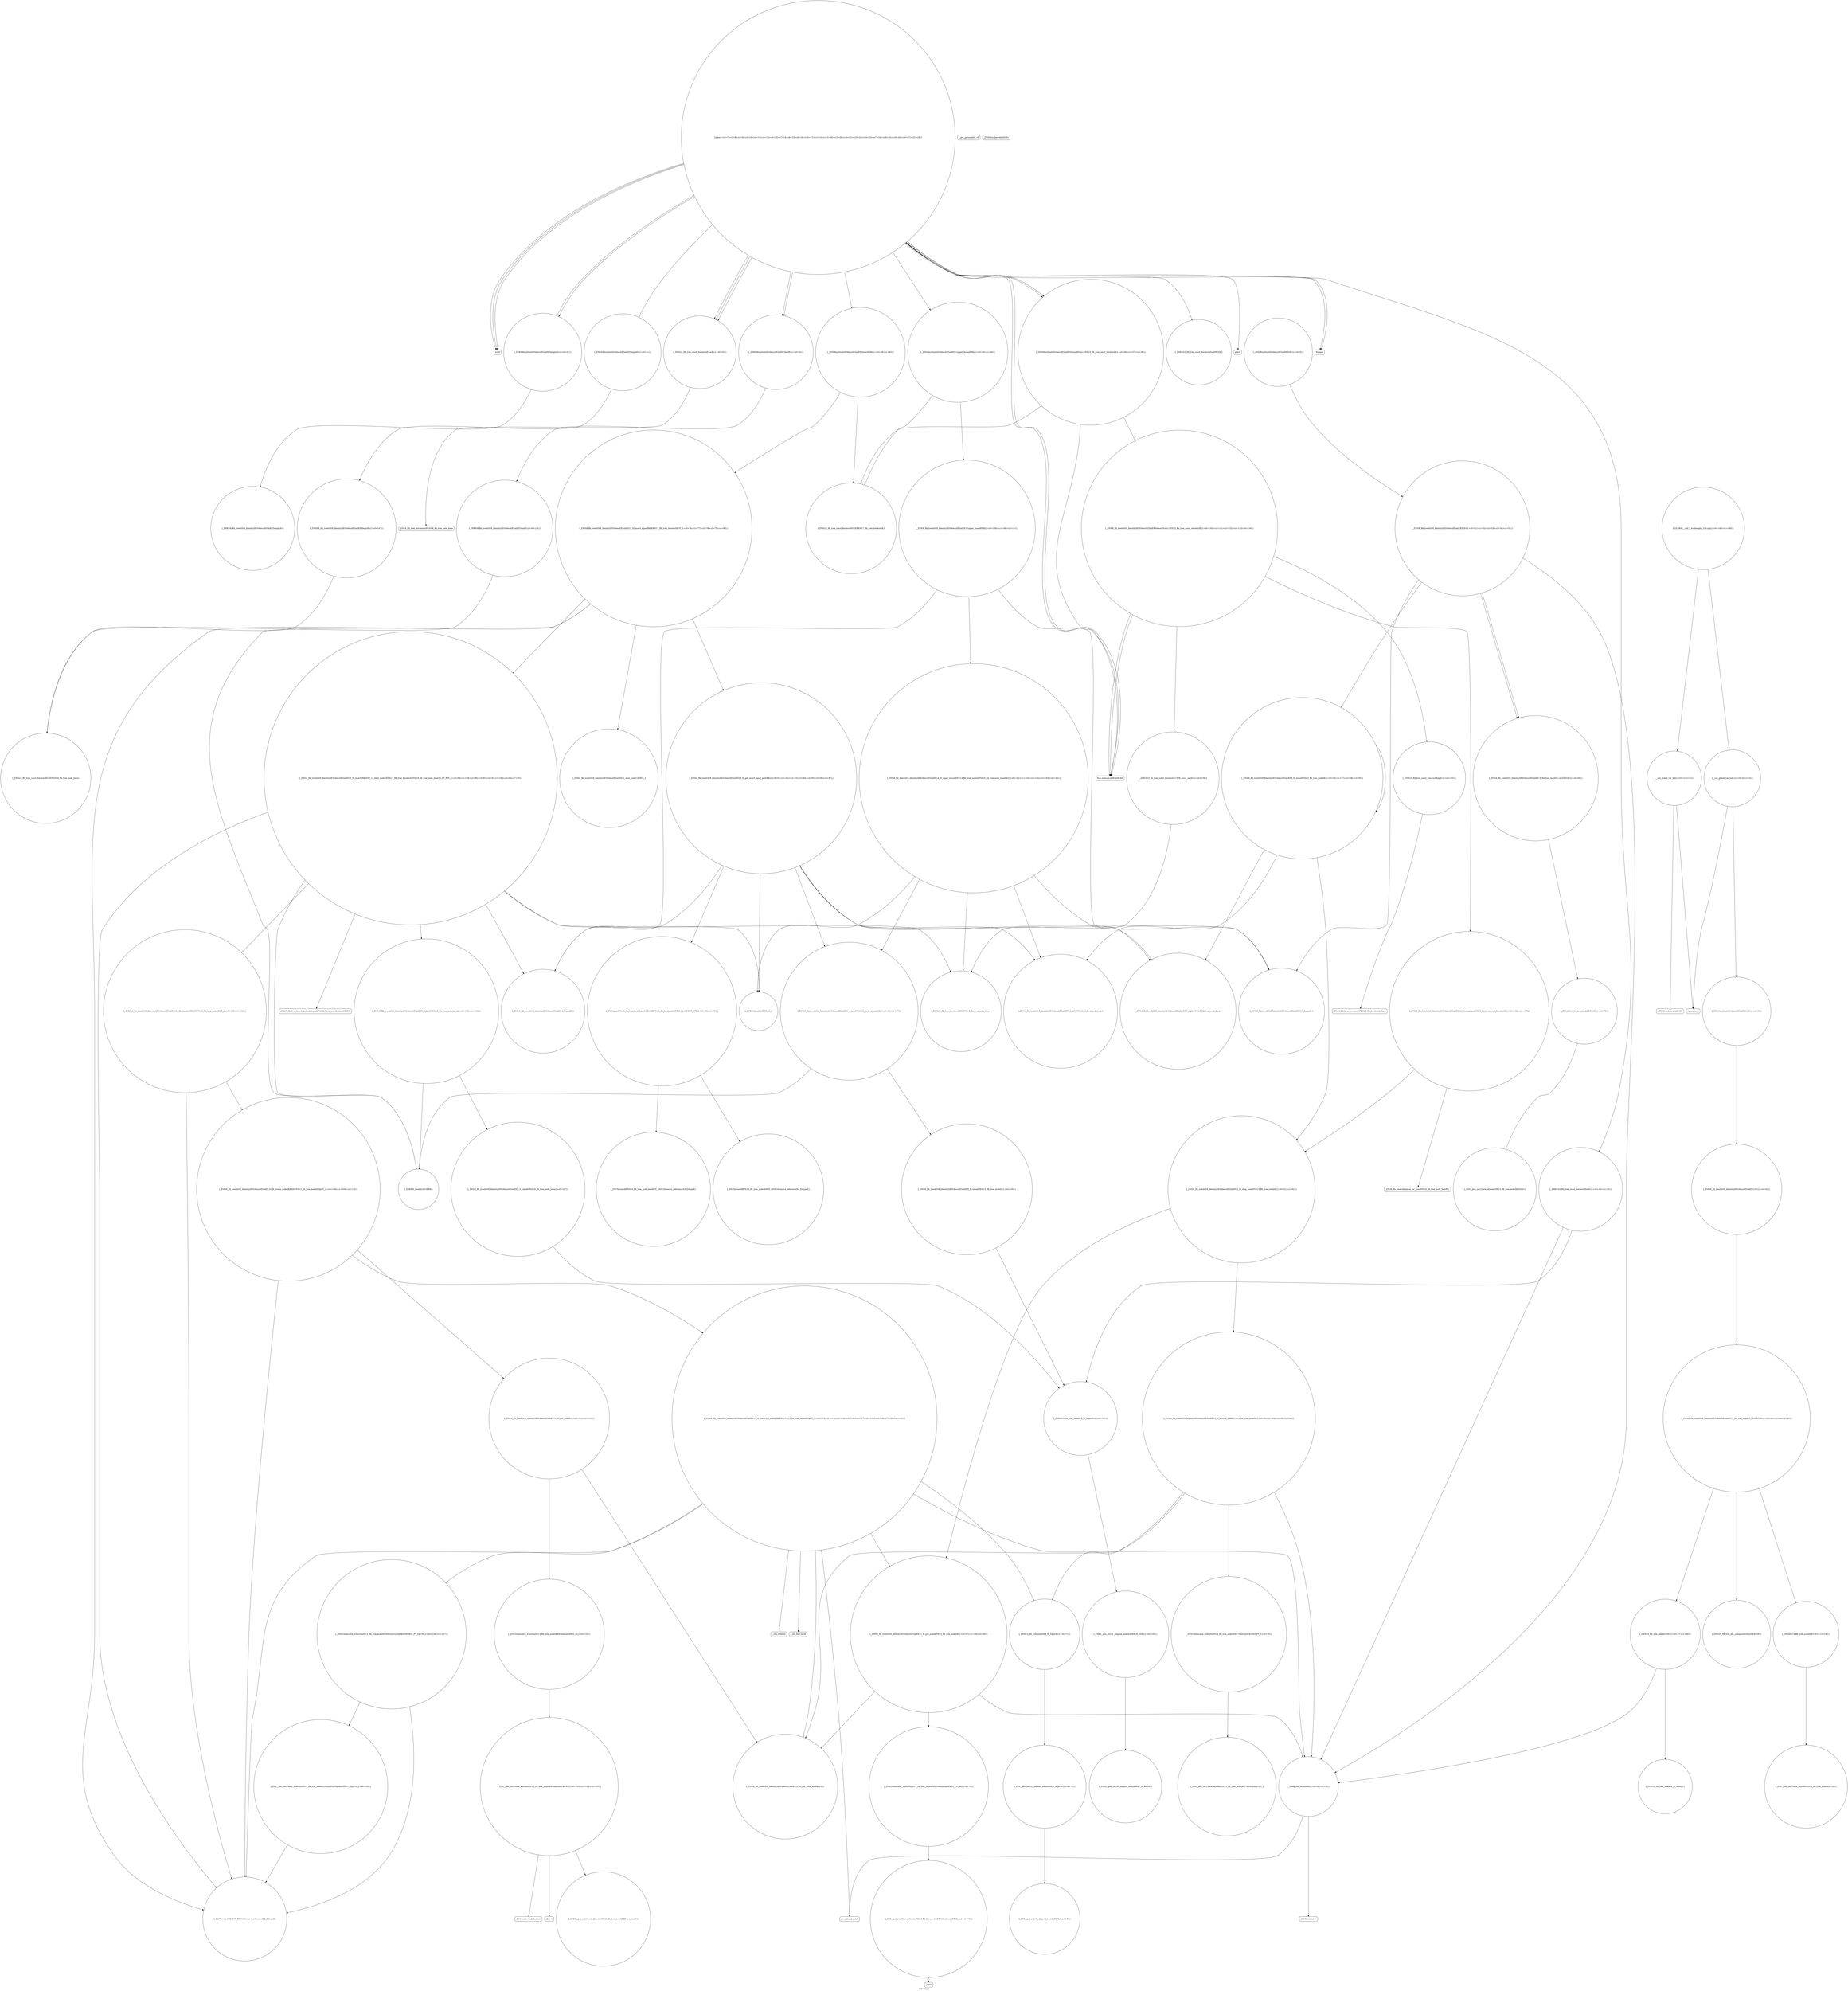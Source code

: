 digraph "Call Graph" {
	label="Call Graph";

	Node0x562561910760 [shape=record,shape=circle,label="{__cxx_global_var_init|{<s0>1|<s1>2}}"];
	Node0x562561910760:s0 -> Node0x5625619107e0[color=black];
	Node0x562561910760:s1 -> Node0x562561ab9aa0[color=black];
	Node0x562561abd640 [shape=record,shape=circle,label="{_ZNSt8_Rb_treeIiiSt9_IdentityIiESt4lessIiESaIiEE5eraseB5cxx11ESt23_Rb_tree_const_iteratorIiE|{<s0>130|<s1>131|<s2>132|<s3>133|<s4>134}}"];
	Node0x562561abd640:s0 -> Node0x562561aba120[color=black];
	Node0x562561abd640:s1 -> Node0x562561abd6c0[color=black];
	Node0x562561abd640:s2 -> Node0x562561aba120[color=black];
	Node0x562561abd640:s3 -> Node0x562561abd740[color=black];
	Node0x562561abd640:s4 -> Node0x562561abd7c0[color=black];
	Node0x562561ab9ca0 [shape=record,shape=circle,label="{main|{<s0>7|<s1>8|<s2>9|<s3>10|<s4>11|<s5>12|<s6>13|<s7>14|<s8>15|<s9>16|<s10>17|<s11>18|<s12>19|<s13>20|<s14>21|<s15>22|<s16>23|<s17>24|<s18>25|<s19>26|<s20>27|<s21>28}}"];
	Node0x562561ab9ca0:s0 -> Node0x562561ab9d20[color=black];
	Node0x562561ab9ca0:s1 -> Node0x562561ab9d20[color=black];
	Node0x562561ab9ca0:s2 -> Node0x562561ab9da0[color=black];
	Node0x562561ab9ca0:s3 -> Node0x562561ab9da0[color=black];
	Node0x562561ab9ca0:s4 -> Node0x562561ab9da0[color=black];
	Node0x562561ab9ca0:s5 -> Node0x562561ab9e20[color=black];
	Node0x562561ab9ca0:s6 -> Node0x562561ab9ea0[color=black];
	Node0x562561ab9ca0:s7 -> Node0x562561ab9f20[color=black];
	Node0x562561ab9ca0:s8 -> Node0x562561ab9fa0[color=black];
	Node0x562561ab9ca0:s9 -> Node0x562561aba020[color=black];
	Node0x562561ab9ca0:s10 -> Node0x562561ab9f20[color=black];
	Node0x562561ab9ca0:s11 -> Node0x562561ab9fa0[color=black];
	Node0x562561ab9ca0:s12 -> Node0x562561aba120[color=black];
	Node0x562561ab9ca0:s13 -> Node0x562561aba0a0[color=black];
	Node0x562561ab9ca0:s14 -> Node0x562561ab9ea0[color=black];
	Node0x562561ab9ca0:s15 -> Node0x562561aba1a0[color=black];
	Node0x562561ab9ca0:s16 -> Node0x562561aba2a0[color=black];
	Node0x562561ab9ca0:s17 -> Node0x562561aba220[color=black];
	Node0x562561ab9ca0:s18 -> Node0x562561ab9fa0[color=black];
	Node0x562561ab9ca0:s19 -> Node0x562561aba120[color=black];
	Node0x562561ab9ca0:s20 -> Node0x562561aba0a0[color=black];
	Node0x562561ab9ca0:s21 -> Node0x562561aba320[color=black];
	Node0x562561abb1a0 [shape=record,shape=circle,label="{_ZNSt8_Rb_treeIiiSt9_IdentityIiESt4lessIiESaIiEE14_M_upper_boundEPSt13_Rb_tree_nodeIiEPSt18_Rb_tree_node_baseRKi|{<s0>142|<s1>143|<s2>144|<s3>145|<s4>146}}"];
	Node0x562561abb1a0:s0 -> Node0x562561abc7c0[color=black];
	Node0x562561abb1a0:s1 -> Node0x562561abc740[color=black];
	Node0x562561abb1a0:s2 -> Node0x562561ababa0[color=black];
	Node0x562561abb1a0:s3 -> Node0x562561abab20[color=black];
	Node0x562561abb1a0:s4 -> Node0x562561abcd40[color=black];
	Node0x562561aba020 [shape=record,shape=circle,label="{_ZNKSt23_Rb_tree_const_iteratorIiEdeEv|{<s0>34|<s1>35}}"];
	Node0x562561aba020:s0 -> Node0x562561abc940[color=black];
	Node0x562561aba020:s1 -> Node0x562561aba7a0[color=black];
	Node0x562561aba3a0 [shape=record,shape=circle,label="{_ZNSt8_Rb_treeIiiSt9_IdentityIiESt4lessIiESaIiEEC2Ev|{<s0>42}}"];
	Node0x562561aba3a0:s0 -> Node0x562561aba420[color=black];
	Node0x562561aba720 [shape=record,shape=Mrecord,label="{__gxx_personality_v0}"];
	Node0x562561abaaa0 [shape=record,shape=circle,label="{_ZNSt8_Rb_treeIiiSt9_IdentityIiESt4lessIiESaIiEE13_Rb_tree_implIS3_Lb1EED2Ev|{<s0>60}}"];
	Node0x562561abaaa0:s0 -> Node0x562561abc240[color=black];
	Node0x562561abae20 [shape=record,shape=circle,label="{_ZNSt8_Rb_treeIiiSt9_IdentityIiESt4lessIiESaIiEE21_M_get_Node_allocatorEv}"];
	Node0x562561abc1c0 [shape=record,shape=Mrecord,label="{_ZdlPv}"];
	Node0x562561abc540 [shape=record,shape=circle,label="{_ZNSt8_Rb_treeIiiSt9_IdentityIiESt4lessIiESaIiEE11_Alloc_nodeC2ERS5_}"];
	Node0x562561abc8c0 [shape=record,shape=circle,label="{_ZNSt8_Rb_treeIiiSt9_IdentityIiESt4lessIiESaIiEE8_S_valueEPKSt13_Rb_tree_nodeIiE|{<s0>100}}"];
	Node0x562561abc8c0:s0 -> Node0x562561abc940[color=black];
	Node0x562561abcc40 [shape=record,shape=circle,label="{_ZNKSt8_Rb_treeIiiSt9_IdentityIiESt4lessIiESaIiEE11_Alloc_nodeclIRKiEEPSt13_Rb_tree_nodeIiEOT_|{<s0>105|<s1>106}}"];
	Node0x562561abcc40:s0 -> Node0x562561abc640[color=black];
	Node0x562561abcc40:s1 -> Node0x562561abce40[color=black];
	Node0x562561abcfc0 [shape=record,shape=circle,label="{_ZNSt16allocator_traitsISaISt13_Rb_tree_nodeIiEEE8allocateERS2_m|{<s0>122}}"];
	Node0x562561abcfc0:s0 -> Node0x562561abd040[color=black];
	Node0x562561abd340 [shape=record,shape=Mrecord,label="{__cxa_end_catch}"];
	Node0x5625619107e0 [shape=record,shape=Mrecord,label="{_ZNSt8ios_base4InitC1Ev}"];
	Node0x562561abd6c0 [shape=record,shape=circle,label="{_ZNSt23_Rb_tree_const_iteratorIiEppEv|{<s0>135}}"];
	Node0x562561abd6c0:s0 -> Node0x562561abd840[color=black];
	Node0x562561ab9d20 [shape=record,shape=Mrecord,label="{freopen}"];
	Node0x562561abb220 [shape=record,shape=circle,label="{_ZNKSt8_Rb_treeIiiSt9_IdentityIiESt4lessIiESaIiEE5beginEv|{<s0>147}}"];
	Node0x562561abb220:s0 -> Node0x562561abd540[color=black];
	Node0x562561aba0a0 [shape=record,shape=circle,label="{_ZNSt8multisetIiSt4lessIiESaIiEE5eraseB5cxx11ESt23_Rb_tree_const_iteratorIiE|{<s0>36|<s1>37|<s2>38}}"];
	Node0x562561aba0a0:s0 -> Node0x562561aba120[color=black];
	Node0x562561aba0a0:s1 -> Node0x562561abd640[color=black];
	Node0x562561aba0a0:s2 -> Node0x562561abc3c0[color=black];
	Node0x562561aba420 [shape=record,shape=circle,label="{_ZNSt8_Rb_treeIiiSt9_IdentityIiESt4lessIiESaIiEE13_Rb_tree_implIS3_Lb1EEC2Ev|{<s0>43|<s1>44|<s2>45}}"];
	Node0x562561aba420:s0 -> Node0x562561aba4a0[color=black];
	Node0x562561aba420:s1 -> Node0x562561aba520[color=black];
	Node0x562561aba420:s2 -> Node0x562561aba5a0[color=black];
	Node0x562561aba7a0 [shape=record,shape=circle,label="{__clang_call_terminate|{<s0>49|<s1>50}}"];
	Node0x562561aba7a0:s0 -> Node0x562561aba820[color=black];
	Node0x562561aba7a0:s1 -> Node0x562561aba8a0[color=black];
	Node0x562561abab20 [shape=record,shape=circle,label="{_ZNSt8_Rb_treeIiiSt9_IdentityIiESt4lessIiESaIiEE8_S_rightEPSt18_Rb_tree_node_base}"];
	Node0x562561abaea0 [shape=record,shape=circle,label="{_ZNSt13_Rb_tree_nodeIiE9_M_valptrEv|{<s0>71}}"];
	Node0x562561abaea0:s0 -> Node0x562561abafa0[color=black];
	Node0x562561abc240 [shape=record,shape=circle,label="{_ZNSaISt13_Rb_tree_nodeIiEED2Ev|{<s0>75}}"];
	Node0x562561abc240:s0 -> Node0x562561abc2c0[color=black];
	Node0x562561abc5c0 [shape=record,shape=circle,label="{_ZNSt8_Rb_treeIiiSt9_IdentityIiESt4lessIiESaIiEE10_M_insert_IRKiNS5_11_Alloc_nodeEEESt17_Rb_tree_iteratorIiEPSt18_Rb_tree_node_baseSD_OT_RT0_|{<s0>88|<s1>89|<s2>90|<s3>91|<s4>92|<s5>93|<s6>94|<s7>95}}"];
	Node0x562561abc5c0:s0 -> Node0x562561abc6c0[color=black];
	Node0x562561abc5c0:s1 -> Node0x562561abc4c0[color=black];
	Node0x562561abc5c0:s2 -> Node0x562561abcbc0[color=black];
	Node0x562561abc5c0:s3 -> Node0x562561abc740[color=black];
	Node0x562561abc5c0:s4 -> Node0x562561abc640[color=black];
	Node0x562561abc5c0:s5 -> Node0x562561abcc40[color=black];
	Node0x562561abc5c0:s6 -> Node0x562561abccc0[color=black];
	Node0x562561abc5c0:s7 -> Node0x562561abcd40[color=black];
	Node0x562561abc940 [shape=record,shape=circle,label="{_ZNKSt13_Rb_tree_nodeIiE9_M_valptrEv|{<s0>101}}"];
	Node0x562561abc940:s0 -> Node0x562561abc9c0[color=black];
	Node0x562561abccc0 [shape=record,shape=Mrecord,label="{_ZSt29_Rb_tree_insert_and_rebalancebPSt18_Rb_tree_node_baseS0_RS_}"];
	Node0x562561abd040 [shape=record,shape=circle,label="{_ZN9__gnu_cxx13new_allocatorISt13_Rb_tree_nodeIiEE8allocateEmPKv|{<s0>123|<s1>124|<s2>125}}"];
	Node0x562561abd040:s0 -> Node0x562561abd0c0[color=black];
	Node0x562561abd040:s1 -> Node0x562561abd140[color=black];
	Node0x562561abd040:s2 -> Node0x562561abd1c0[color=black];
	Node0x562561abd3c0 [shape=record,shape=circle,label="{_ZN9__gnu_cxx13new_allocatorISt13_Rb_tree_nodeIiEE9constructIiJRKiEEEvPT_DpOT0_|{<s0>128}}"];
	Node0x562561abd3c0:s0 -> Node0x562561abc640[color=black];
	Node0x562561ab9a20 [shape=record,shape=Mrecord,label="{_ZNSt8ios_base4InitD1Ev}"];
	Node0x562561abd740 [shape=record,shape=circle,label="{_ZNSt8_Rb_treeIiiSt9_IdentityIiESt4lessIiESaIiEE12_M_erase_auxESt23_Rb_tree_const_iteratorIiE|{<s0>136|<s1>137}}"];
	Node0x562561abd740:s0 -> Node0x562561abd8c0[color=black];
	Node0x562561abd740:s1 -> Node0x562561abac20[color=black];
	Node0x562561ab9da0 [shape=record,shape=Mrecord,label="{scanf}"];
	Node0x562561abb2a0 [shape=record,shape=circle,label="{_GLOBAL__sub_I_wuzhengkai_0_0.cpp|{<s0>148|<s1>149}}"];
	Node0x562561abb2a0:s0 -> Node0x562561910760[color=black];
	Node0x562561abb2a0:s1 -> Node0x562561ab9b20[color=black];
	Node0x562561aba120 [shape=record,shape=Mrecord,label="{llvm.memcpy.p0i8.p0i8.i64}"];
	Node0x562561aba4a0 [shape=record,shape=circle,label="{_ZNSaISt13_Rb_tree_nodeIiEEC2Ev|{<s0>46}}"];
	Node0x562561aba4a0:s0 -> Node0x562561aba620[color=black];
	Node0x562561aba820 [shape=record,shape=Mrecord,label="{__cxa_begin_catch}"];
	Node0x562561ababa0 [shape=record,shape=circle,label="{_ZNSt8_Rb_treeIiiSt9_IdentityIiESt4lessIiESaIiEE7_S_leftEPSt18_Rb_tree_node_base}"];
	Node0x562561abaf20 [shape=record,shape=circle,label="{_ZN9__gnu_cxx13new_allocatorISt13_Rb_tree_nodeIiEE7destroyIiEEvPT_}"];
	Node0x562561abc2c0 [shape=record,shape=circle,label="{_ZN9__gnu_cxx13new_allocatorISt13_Rb_tree_nodeIiEED2Ev}"];
	Node0x562561abc640 [shape=record,shape=circle,label="{_ZSt7forwardIRKiEOT_RNSt16remove_referenceIS2_E4typeE}"];
	Node0x562561abc9c0 [shape=record,shape=circle,label="{_ZNK9__gnu_cxx16__aligned_membufIiE6_M_ptrEv|{<s0>102}}"];
	Node0x562561abc9c0:s0 -> Node0x562561abca40[color=black];
	Node0x562561abcd40 [shape=record,shape=circle,label="{_ZNSt17_Rb_tree_iteratorIiEC2EPSt18_Rb_tree_node_base}"];
	Node0x562561abd0c0 [shape=record,shape=circle,label="{_ZNK9__gnu_cxx13new_allocatorISt13_Rb_tree_nodeIiEE8max_sizeEv}"];
	Node0x562561abd440 [shape=record,shape=circle,label="{_ZNKSt8_Rb_treeIiiSt9_IdentityIiESt4lessIiESaIiEE5emptyEv}"];
	Node0x562561ab9aa0 [shape=record,shape=Mrecord,label="{__cxa_atexit}"];
	Node0x562561abd7c0 [shape=record,shape=circle,label="{_ZNKSt23_Rb_tree_const_iteratorIiE13_M_const_castEv|{<s0>138}}"];
	Node0x562561abd7c0:s0 -> Node0x562561abcd40[color=black];
	Node0x562561ab9e20 [shape=record,shape=circle,label="{_ZNSt8multisetIiSt4lessIiESaIiEE6insertERKi|{<s0>29|<s1>30}}"];
	Node0x562561ab9e20:s0 -> Node0x562561abc340[color=black];
	Node0x562561ab9e20:s1 -> Node0x562561abc3c0[color=black];
	Node0x562561aba1a0 [shape=record,shape=circle,label="{_ZNSt8multisetIiSt4lessIiESaIiEE11upper_boundERKi|{<s0>39|<s1>40}}"];
	Node0x562561aba1a0:s0 -> Node0x562561abb120[color=black];
	Node0x562561aba1a0:s1 -> Node0x562561abc3c0[color=black];
	Node0x562561aba520 [shape=record,shape=circle,label="{_ZNSt20_Rb_tree_key_compareISt4lessIiEEC2Ev}"];
	Node0x562561aba8a0 [shape=record,shape=Mrecord,label="{_ZSt9terminatev}"];
	Node0x562561abac20 [shape=record,shape=circle,label="{_ZNSt8_Rb_treeIiiSt9_IdentityIiESt4lessIiESaIiEE12_M_drop_nodeEPSt13_Rb_tree_nodeIiE|{<s0>61|<s1>62}}"];
	Node0x562561abac20:s0 -> Node0x562561abaca0[color=black];
	Node0x562561abac20:s1 -> Node0x562561abad20[color=black];
	Node0x562561abafa0 [shape=record,shape=circle,label="{_ZN9__gnu_cxx16__aligned_membufIiE6_M_ptrEv|{<s0>72}}"];
	Node0x562561abafa0:s0 -> Node0x562561abb020[color=black];
	Node0x562561abc340 [shape=record,shape=circle,label="{_ZNSt8_Rb_treeIiiSt9_IdentityIiESt4lessIiESaIiEE15_M_insert_equalIRKiEESt17_Rb_tree_iteratorIiEOT_|{<s0>76|<s1>77|<s2>78|<s3>79|<s4>80}}"];
	Node0x562561abc340:s0 -> Node0x562561abc4c0[color=black];
	Node0x562561abc340:s1 -> Node0x562561abc440[color=black];
	Node0x562561abc340:s2 -> Node0x562561abc540[color=black];
	Node0x562561abc340:s3 -> Node0x562561abc640[color=black];
	Node0x562561abc340:s4 -> Node0x562561abc5c0[color=black];
	Node0x562561abc6c0 [shape=record,shape=circle,label="{_ZNSt8_Rb_treeIiiSt9_IdentityIiESt4lessIiESaIiEE6_M_endEv}"];
	Node0x562561abca40 [shape=record,shape=circle,label="{_ZNK9__gnu_cxx16__aligned_membufIiE7_M_addrEv}"];
	Node0x562561abcdc0 [shape=record,shape=circle,label="{_ZNSt8_Rb_treeIiiSt9_IdentityIiESt4lessIiESaIiEE8_S_valueEPKSt18_Rb_tree_node_base|{<s0>107}}"];
	Node0x562561abcdc0:s0 -> Node0x562561abc940[color=black];
	Node0x562561abd140 [shape=record,shape=Mrecord,label="{_ZSt17__throw_bad_allocv}"];
	Node0x562561abd4c0 [shape=record,shape=circle,label="{_ZNKSt8_Rb_treeIiiSt9_IdentityIiESt4lessIiESaIiEE3endEv|{<s0>129}}"];
	Node0x562561abd4c0:s0 -> Node0x562561abd540[color=black];
	Node0x562561ab9b20 [shape=record,shape=circle,label="{__cxx_global_var_init.1|{<s0>3|<s1>4}}"];
	Node0x562561ab9b20:s0 -> Node0x562561ab9ba0[color=black];
	Node0x562561ab9b20:s1 -> Node0x562561ab9aa0[color=black];
	Node0x562561abd840 [shape=record,shape=Mrecord,label="{_ZSt18_Rb_tree_incrementPKSt18_Rb_tree_node_base}"];
	Node0x562561ab9ea0 [shape=record,shape=circle,label="{_ZNKSt8multisetIiSt4lessIiESaIiEE5emptyEv|{<s0>31}}"];
	Node0x562561ab9ea0:s0 -> Node0x562561abd440[color=black];
	Node0x562561aba220 [shape=record,shape=circle,label="{_ZNKSt23_Rb_tree_const_iteratorIiEneERKS0_}"];
	Node0x562561aba5a0 [shape=record,shape=circle,label="{_ZNSt15_Rb_tree_headerC2Ev|{<s0>47|<s1>48}}"];
	Node0x562561aba5a0:s0 -> Node0x562561aba6a0[color=black];
	Node0x562561aba5a0:s1 -> Node0x562561aba7a0[color=black];
	Node0x562561aba920 [shape=record,shape=circle,label="{_ZNSt8_Rb_treeIiiSt9_IdentityIiESt4lessIiESaIiEED2Ev|{<s0>51|<s1>52|<s2>53|<s3>54|<s4>55}}"];
	Node0x562561aba920:s0 -> Node0x562561abaa20[color=black];
	Node0x562561aba920:s1 -> Node0x562561aba9a0[color=black];
	Node0x562561aba920:s2 -> Node0x562561abaaa0[color=black];
	Node0x562561aba920:s3 -> Node0x562561abaaa0[color=black];
	Node0x562561aba920:s4 -> Node0x562561aba7a0[color=black];
	Node0x562561abaca0 [shape=record,shape=circle,label="{_ZNSt8_Rb_treeIiiSt9_IdentityIiESt4lessIiESaIiEE15_M_destroy_nodeEPSt13_Rb_tree_nodeIiE|{<s0>63|<s1>64|<s2>65|<s3>66}}"];
	Node0x562561abaca0:s0 -> Node0x562561abae20[color=black];
	Node0x562561abaca0:s1 -> Node0x562561abaea0[color=black];
	Node0x562561abaca0:s2 -> Node0x562561abada0[color=black];
	Node0x562561abaca0:s3 -> Node0x562561aba7a0[color=black];
	Node0x562561abb020 [shape=record,shape=circle,label="{_ZN9__gnu_cxx16__aligned_membufIiE7_M_addrEv}"];
	Node0x562561abc3c0 [shape=record,shape=circle,label="{_ZNSt23_Rb_tree_const_iteratorIiEC2ERKSt17_Rb_tree_iteratorIiE}"];
	Node0x562561abc740 [shape=record,shape=circle,label="{_ZNKSt4lessIiEclERKiS2_}"];
	Node0x562561abcac0 [shape=record,shape=circle,label="{_ZSt7forwardIRPSt13_Rb_tree_nodeIiEEOT_RNSt16remove_referenceIS4_E4typeE}"];
	Node0x562561abce40 [shape=record,shape=circle,label="{_ZNSt8_Rb_treeIiiSt9_IdentityIiESt4lessIiESaIiEE14_M_create_nodeIJRKiEEEPSt13_Rb_tree_nodeIiEDpOT_|{<s0>108|<s1>109|<s2>110}}"];
	Node0x562561abce40:s0 -> Node0x562561abcec0[color=black];
	Node0x562561abce40:s1 -> Node0x562561abc640[color=black];
	Node0x562561abce40:s2 -> Node0x562561abcf40[color=black];
	Node0x562561abd1c0 [shape=record,shape=Mrecord,label="{_Znwm}"];
	Node0x562561abd540 [shape=record,shape=circle,label="{_ZNSt23_Rb_tree_const_iteratorIiEC2EPKSt18_Rb_tree_node_base}"];
	Node0x562561ab9ba0 [shape=record,shape=circle,label="{_ZNSt8multisetIiSt4lessIiESaIiEEC2Ev|{<s0>5}}"];
	Node0x562561ab9ba0:s0 -> Node0x562561aba3a0[color=black];
	Node0x562561abd8c0 [shape=record,shape=Mrecord,label="{_ZSt28_Rb_tree_rebalance_for_erasePSt18_Rb_tree_node_baseRS_}"];
	Node0x562561ab9f20 [shape=record,shape=circle,label="{_ZNKSt8multisetIiSt4lessIiESaIiEE3endEv|{<s0>32}}"];
	Node0x562561ab9f20:s0 -> Node0x562561abd4c0[color=black];
	Node0x562561aba2a0 [shape=record,shape=circle,label="{_ZNKSt8multisetIiSt4lessIiESaIiEE5beginEv|{<s0>41}}"];
	Node0x562561aba2a0:s0 -> Node0x562561abb220[color=black];
	Node0x562561aba620 [shape=record,shape=circle,label="{_ZN9__gnu_cxx13new_allocatorISt13_Rb_tree_nodeIiEEC2Ev}"];
	Node0x562561aba9a0 [shape=record,shape=circle,label="{_ZNSt8_Rb_treeIiiSt9_IdentityIiESt4lessIiESaIiEE8_M_eraseEPSt13_Rb_tree_nodeIiE|{<s0>56|<s1>57|<s2>58|<s3>59}}"];
	Node0x562561aba9a0:s0 -> Node0x562561abab20[color=black];
	Node0x562561aba9a0:s1 -> Node0x562561aba9a0[color=black];
	Node0x562561aba9a0:s2 -> Node0x562561ababa0[color=black];
	Node0x562561aba9a0:s3 -> Node0x562561abac20[color=black];
	Node0x562561abad20 [shape=record,shape=circle,label="{_ZNSt8_Rb_treeIiiSt9_IdentityIiESt4lessIiESaIiEE11_M_put_nodeEPSt13_Rb_tree_nodeIiE|{<s0>67|<s1>68|<s2>69}}"];
	Node0x562561abad20:s0 -> Node0x562561abae20[color=black];
	Node0x562561abad20:s1 -> Node0x562561abb0a0[color=black];
	Node0x562561abad20:s2 -> Node0x562561aba7a0[color=black];
	Node0x562561abb0a0 [shape=record,shape=circle,label="{_ZNSt16allocator_traitsISaISt13_Rb_tree_nodeIiEEE10deallocateERS2_PS1_m|{<s0>73}}"];
	Node0x562561abb0a0:s0 -> Node0x562561abc140[color=black];
	Node0x562561abc440 [shape=record,shape=circle,label="{_ZNSt8_Rb_treeIiiSt9_IdentityIiESt4lessIiESaIiEE23_M_get_insert_equal_posERKi|{<s0>81|<s1>82|<s2>83|<s3>84|<s4>85|<s5>86|<s6>87}}"];
	Node0x562561abc440:s0 -> Node0x562561abaa20[color=black];
	Node0x562561abc440:s1 -> Node0x562561abc6c0[color=black];
	Node0x562561abc440:s2 -> Node0x562561abc7c0[color=black];
	Node0x562561abc440:s3 -> Node0x562561abc740[color=black];
	Node0x562561abc440:s4 -> Node0x562561ababa0[color=black];
	Node0x562561abc440:s5 -> Node0x562561abab20[color=black];
	Node0x562561abc440:s6 -> Node0x562561abc840[color=black];
	Node0x562561abc7c0 [shape=record,shape=circle,label="{_ZNSt8_Rb_treeIiiSt9_IdentityIiESt4lessIiESaIiEE6_S_keyEPKSt13_Rb_tree_nodeIiE|{<s0>96|<s1>97}}"];
	Node0x562561abc7c0:s0 -> Node0x562561abc8c0[color=black];
	Node0x562561abc7c0:s1 -> Node0x562561abc4c0[color=black];
	Node0x562561abcb40 [shape=record,shape=circle,label="{_ZSt7forwardIRPSt18_Rb_tree_node_baseEOT_RNSt16remove_referenceIS3_E4typeE}"];
	Node0x562561abcec0 [shape=record,shape=circle,label="{_ZNSt8_Rb_treeIiiSt9_IdentityIiESt4lessIiESaIiEE11_M_get_nodeEv|{<s0>111|<s1>112}}"];
	Node0x562561abcec0:s0 -> Node0x562561abae20[color=black];
	Node0x562561abcec0:s1 -> Node0x562561abcfc0[color=black];
	Node0x562561abd240 [shape=record,shape=circle,label="{_ZNSt16allocator_traitsISaISt13_Rb_tree_nodeIiEEE9constructIiJRKiEEEvRS2_PT_DpOT0_|{<s0>126|<s1>127}}"];
	Node0x562561abd240:s0 -> Node0x562561abc640[color=black];
	Node0x562561abd240:s1 -> Node0x562561abd3c0[color=black];
	Node0x562561abd5c0 [shape=record,shape=Mrecord,label="{_ZSt18_Rb_tree_decrementPKSt18_Rb_tree_node_base}"];
	Node0x562561ab9c20 [shape=record,shape=circle,label="{_ZNSt8multisetIiSt4lessIiESaIiEED2Ev|{<s0>6}}"];
	Node0x562561ab9c20:s0 -> Node0x562561aba920[color=black];
	Node0x562561abb120 [shape=record,shape=circle,label="{_ZNSt8_Rb_treeIiiSt9_IdentityIiESt4lessIiESaIiEE11upper_boundERKi|{<s0>139|<s1>140|<s2>141}}"];
	Node0x562561abb120:s0 -> Node0x562561abaa20[color=black];
	Node0x562561abb120:s1 -> Node0x562561abc6c0[color=black];
	Node0x562561abb120:s2 -> Node0x562561abb1a0[color=black];
	Node0x562561ab9fa0 [shape=record,shape=circle,label="{_ZNSt23_Rb_tree_const_iteratorIiEmmEv|{<s0>33}}"];
	Node0x562561ab9fa0:s0 -> Node0x562561abd5c0[color=black];
	Node0x562561aba320 [shape=record,shape=Mrecord,label="{printf}"];
	Node0x562561aba6a0 [shape=record,shape=circle,label="{_ZNSt15_Rb_tree_header8_M_resetEv}"];
	Node0x562561abaa20 [shape=record,shape=circle,label="{_ZNSt8_Rb_treeIiiSt9_IdentityIiESt4lessIiESaIiEE8_M_beginEv}"];
	Node0x562561abada0 [shape=record,shape=circle,label="{_ZNSt16allocator_traitsISaISt13_Rb_tree_nodeIiEEE7destroyIiEEvRS2_PT_|{<s0>70}}"];
	Node0x562561abada0:s0 -> Node0x562561abaf20[color=black];
	Node0x562561abc140 [shape=record,shape=circle,label="{_ZN9__gnu_cxx13new_allocatorISt13_Rb_tree_nodeIiEE10deallocateEPS2_m|{<s0>74}}"];
	Node0x562561abc140:s0 -> Node0x562561abc1c0[color=black];
	Node0x562561abc4c0 [shape=record,shape=circle,label="{_ZNKSt9_IdentityIiEclERKi}"];
	Node0x562561abc840 [shape=record,shape=circle,label="{_ZNSt4pairIPSt18_Rb_tree_node_baseS1_EC2IRPSt13_Rb_tree_nodeIiERS1_Lb1EEEOT_OT0_|{<s0>98|<s1>99}}"];
	Node0x562561abc840:s0 -> Node0x562561abcac0[color=black];
	Node0x562561abc840:s1 -> Node0x562561abcb40[color=black];
	Node0x562561abcbc0 [shape=record,shape=circle,label="{_ZNSt8_Rb_treeIiiSt9_IdentityIiESt4lessIiESaIiEE6_S_keyEPKSt18_Rb_tree_node_base|{<s0>103|<s1>104}}"];
	Node0x562561abcbc0:s0 -> Node0x562561abcdc0[color=black];
	Node0x562561abcbc0:s1 -> Node0x562561abc4c0[color=black];
	Node0x562561abcf40 [shape=record,shape=circle,label="{_ZNSt8_Rb_treeIiiSt9_IdentityIiESt4lessIiESaIiEE17_M_construct_nodeIJRKiEEEvPSt13_Rb_tree_nodeIiEDpOT_|{<s0>113|<s1>114|<s2>115|<s3>116|<s4>117|<s5>118|<s6>119|<s7>120|<s8>121}}"];
	Node0x562561abcf40:s0 -> Node0x562561abae20[color=black];
	Node0x562561abcf40:s1 -> Node0x562561abaea0[color=black];
	Node0x562561abcf40:s2 -> Node0x562561abc640[color=black];
	Node0x562561abcf40:s3 -> Node0x562561abd240[color=black];
	Node0x562561abcf40:s4 -> Node0x562561aba820[color=black];
	Node0x562561abcf40:s5 -> Node0x562561abad20[color=black];
	Node0x562561abcf40:s6 -> Node0x562561abd2c0[color=black];
	Node0x562561abcf40:s7 -> Node0x562561abd340[color=black];
	Node0x562561abcf40:s8 -> Node0x562561aba7a0[color=black];
	Node0x562561abd2c0 [shape=record,shape=Mrecord,label="{__cxa_rethrow}"];
}
